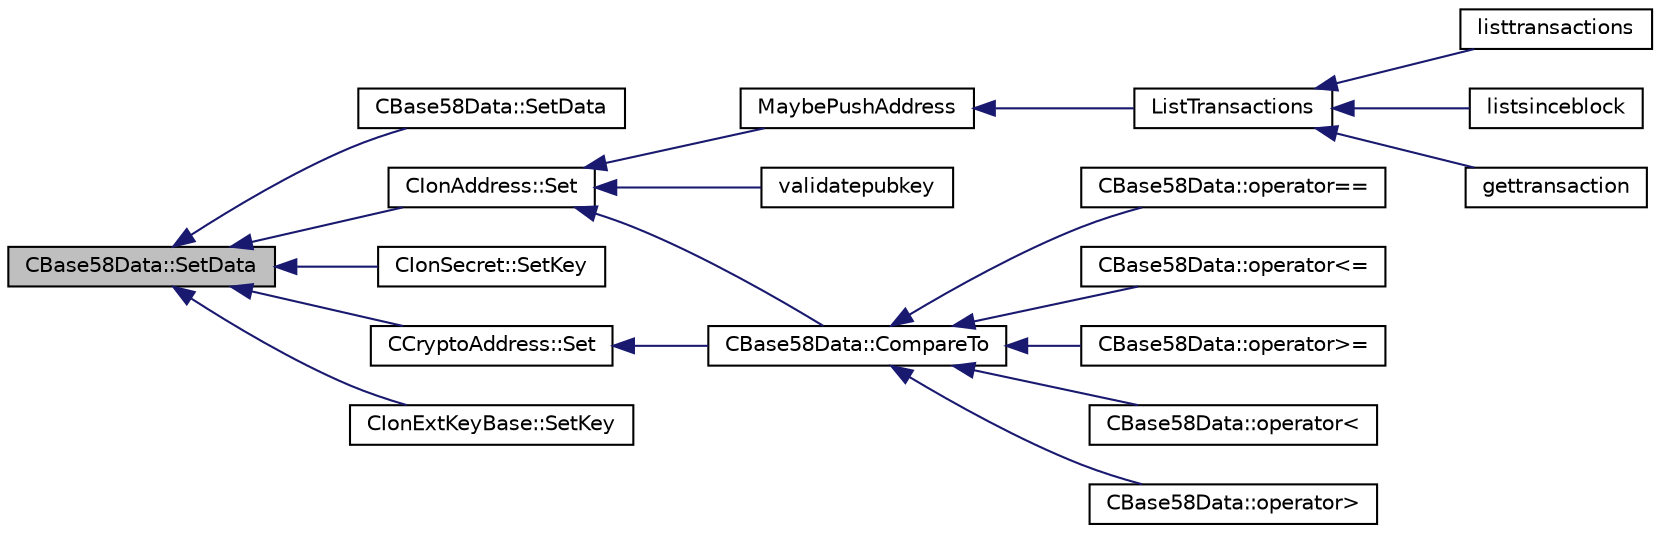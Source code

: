 digraph "CBase58Data::SetData"
{
  edge [fontname="Helvetica",fontsize="10",labelfontname="Helvetica",labelfontsize="10"];
  node [fontname="Helvetica",fontsize="10",shape=record];
  rankdir="LR";
  Node70 [label="CBase58Data::SetData",height=0.2,width=0.4,color="black", fillcolor="grey75", style="filled", fontcolor="black"];
  Node70 -> Node71 [dir="back",color="midnightblue",fontsize="10",style="solid",fontname="Helvetica"];
  Node71 [label="CBase58Data::SetData",height=0.2,width=0.4,color="black", fillcolor="white", style="filled",URL="$d2/d08/class_c_base58_data.html#a8314b00685e590b4005be5cdfd36aeb9"];
  Node70 -> Node72 [dir="back",color="midnightblue",fontsize="10",style="solid",fontname="Helvetica"];
  Node72 [label="CIonAddress::Set",height=0.2,width=0.4,color="black", fillcolor="white", style="filled",URL="$d1/de4/class_c_ion_address.html#a8379ddfd55055c0a9b57e7ee702eed0e"];
  Node72 -> Node73 [dir="back",color="midnightblue",fontsize="10",style="solid",fontname="Helvetica"];
  Node73 [label="CBase58Data::CompareTo",height=0.2,width=0.4,color="black", fillcolor="white", style="filled",URL="$d2/d08/class_c_base58_data.html#ad89d6bd7afa8d831dffce12803c5f58d"];
  Node73 -> Node74 [dir="back",color="midnightblue",fontsize="10",style="solid",fontname="Helvetica"];
  Node74 [label="CBase58Data::operator==",height=0.2,width=0.4,color="black", fillcolor="white", style="filled",URL="$d2/d08/class_c_base58_data.html#a2e7a634c3a008adf3f74d72ed9dbd68c"];
  Node73 -> Node75 [dir="back",color="midnightblue",fontsize="10",style="solid",fontname="Helvetica"];
  Node75 [label="CBase58Data::operator\<=",height=0.2,width=0.4,color="black", fillcolor="white", style="filled",URL="$d2/d08/class_c_base58_data.html#a1d99c2d0a82cbe648ba2a99e41386486"];
  Node73 -> Node76 [dir="back",color="midnightblue",fontsize="10",style="solid",fontname="Helvetica"];
  Node76 [label="CBase58Data::operator\>=",height=0.2,width=0.4,color="black", fillcolor="white", style="filled",URL="$d2/d08/class_c_base58_data.html#a0cac1805398e2b09a498ba884c7a0057"];
  Node73 -> Node77 [dir="back",color="midnightblue",fontsize="10",style="solid",fontname="Helvetica"];
  Node77 [label="CBase58Data::operator\<",height=0.2,width=0.4,color="black", fillcolor="white", style="filled",URL="$d2/d08/class_c_base58_data.html#a7377c5628c43551ca22af1c0dfbaebae"];
  Node73 -> Node78 [dir="back",color="midnightblue",fontsize="10",style="solid",fontname="Helvetica"];
  Node78 [label="CBase58Data::operator\>",height=0.2,width=0.4,color="black", fillcolor="white", style="filled",URL="$d2/d08/class_c_base58_data.html#a7d8052eacc8de55a0f4ec91306dfbec3"];
  Node72 -> Node79 [dir="back",color="midnightblue",fontsize="10",style="solid",fontname="Helvetica"];
  Node79 [label="validatepubkey",height=0.2,width=0.4,color="black", fillcolor="white", style="filled",URL="$db/d48/rpcmisc_8cpp.html#a32620752527477f4bac811a7db5ab35b"];
  Node72 -> Node80 [dir="back",color="midnightblue",fontsize="10",style="solid",fontname="Helvetica"];
  Node80 [label="MaybePushAddress",height=0.2,width=0.4,color="black", fillcolor="white", style="filled",URL="$df/d1d/rpcwallet_8cpp.html#a258c7a3dbf3fbf80ce4ab8c51d6842db"];
  Node80 -> Node81 [dir="back",color="midnightblue",fontsize="10",style="solid",fontname="Helvetica"];
  Node81 [label="ListTransactions",height=0.2,width=0.4,color="black", fillcolor="white", style="filled",URL="$df/d1d/rpcwallet_8cpp.html#a460d931e7f098979bea783409c971d53"];
  Node81 -> Node82 [dir="back",color="midnightblue",fontsize="10",style="solid",fontname="Helvetica"];
  Node82 [label="listtransactions",height=0.2,width=0.4,color="black", fillcolor="white", style="filled",URL="$df/d1d/rpcwallet_8cpp.html#a3247ccfc52f810122e28895d423e13fd"];
  Node81 -> Node83 [dir="back",color="midnightblue",fontsize="10",style="solid",fontname="Helvetica"];
  Node83 [label="listsinceblock",height=0.2,width=0.4,color="black", fillcolor="white", style="filled",URL="$df/d1d/rpcwallet_8cpp.html#a53cf4975a89f414ef3bd180f6b4773cd"];
  Node81 -> Node84 [dir="back",color="midnightblue",fontsize="10",style="solid",fontname="Helvetica"];
  Node84 [label="gettransaction",height=0.2,width=0.4,color="black", fillcolor="white", style="filled",URL="$df/d1d/rpcwallet_8cpp.html#a845c15a1402787fcf2cc021111ea89f5"];
  Node70 -> Node85 [dir="back",color="midnightblue",fontsize="10",style="solid",fontname="Helvetica"];
  Node85 [label="CIonSecret::SetKey",height=0.2,width=0.4,color="black", fillcolor="white", style="filled",URL="$d3/d88/class_c_ion_secret.html#af28cc32f79cc793418e810e8ae12e25e"];
  Node70 -> Node86 [dir="back",color="midnightblue",fontsize="10",style="solid",fontname="Helvetica"];
  Node86 [label="CCryptoAddress::Set",height=0.2,width=0.4,color="black", fillcolor="white", style="filled",URL="$d4/d11/class_c_crypto_address.html#a0f52f8bd662fd86bc013ec80c3202728"];
  Node86 -> Node73 [dir="back",color="midnightblue",fontsize="10",style="solid",fontname="Helvetica"];
  Node70 -> Node87 [dir="back",color="midnightblue",fontsize="10",style="solid",fontname="Helvetica"];
  Node87 [label="CIonExtKeyBase::SetKey",height=0.2,width=0.4,color="black", fillcolor="white", style="filled",URL="$dc/d0e/class_c_ion_ext_key_base.html#ab50f535e6ac0825cd8bec450dd2618b6"];
}
